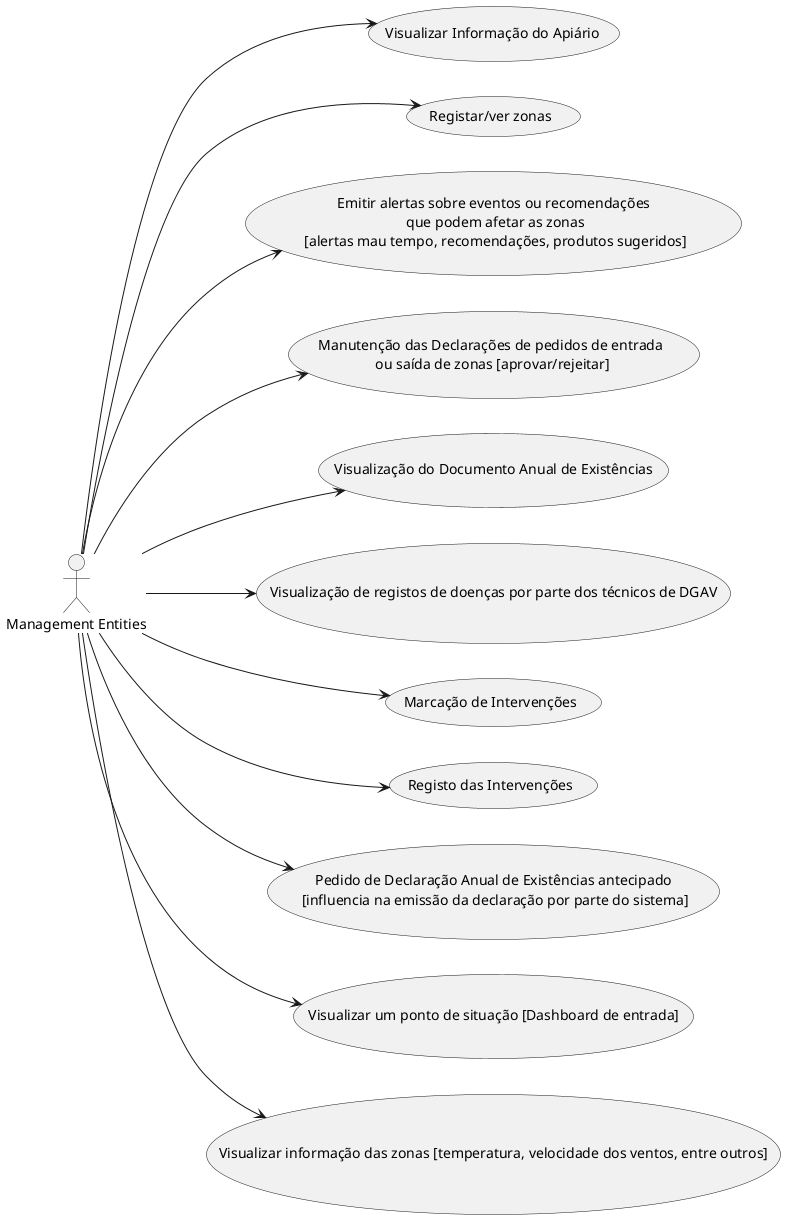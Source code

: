 @startuml UseCaseDiagram

left to right direction

:Management Entities: as me

(Visualizar Informação do Apiário) as uc1
(Registar/ver zonas) as uc2
(Emitir alertas sobre eventos ou recomendações\n que podem afetar as zonas\n [alertas mau tempo, recomendações, produtos sugeridos]) as uc3
(Manutenção das Declarações de pedidos de entrada\n ou saída de zonas [aprovar/rejeitar]) as uc4
(Visualização do Documento Anual de Existências) as uc5
(Visualização de registos de doenças por parte dos técnicos de DGAV) as uc6
(Marcação de Intervenções) as uc7
(Registo das Intervenções) as uc8
(Pedido de Declaração Anual de Existências antecipado\n [influencia na emissão da declaração por parte do sistema]) as uc9
(Visualizar um ponto de situação [Dashboard de entrada]) as uc10
(Visualizar informação das zonas [temperatura, velocidade dos ventos, entre outros]) as uc11

me --> uc1
me --> uc2
me --> uc3
me --> uc4
me --> uc5
me --> uc6
me --> uc7
me --> uc8
me --> uc9
me --> uc10
me --> uc11


@enduml